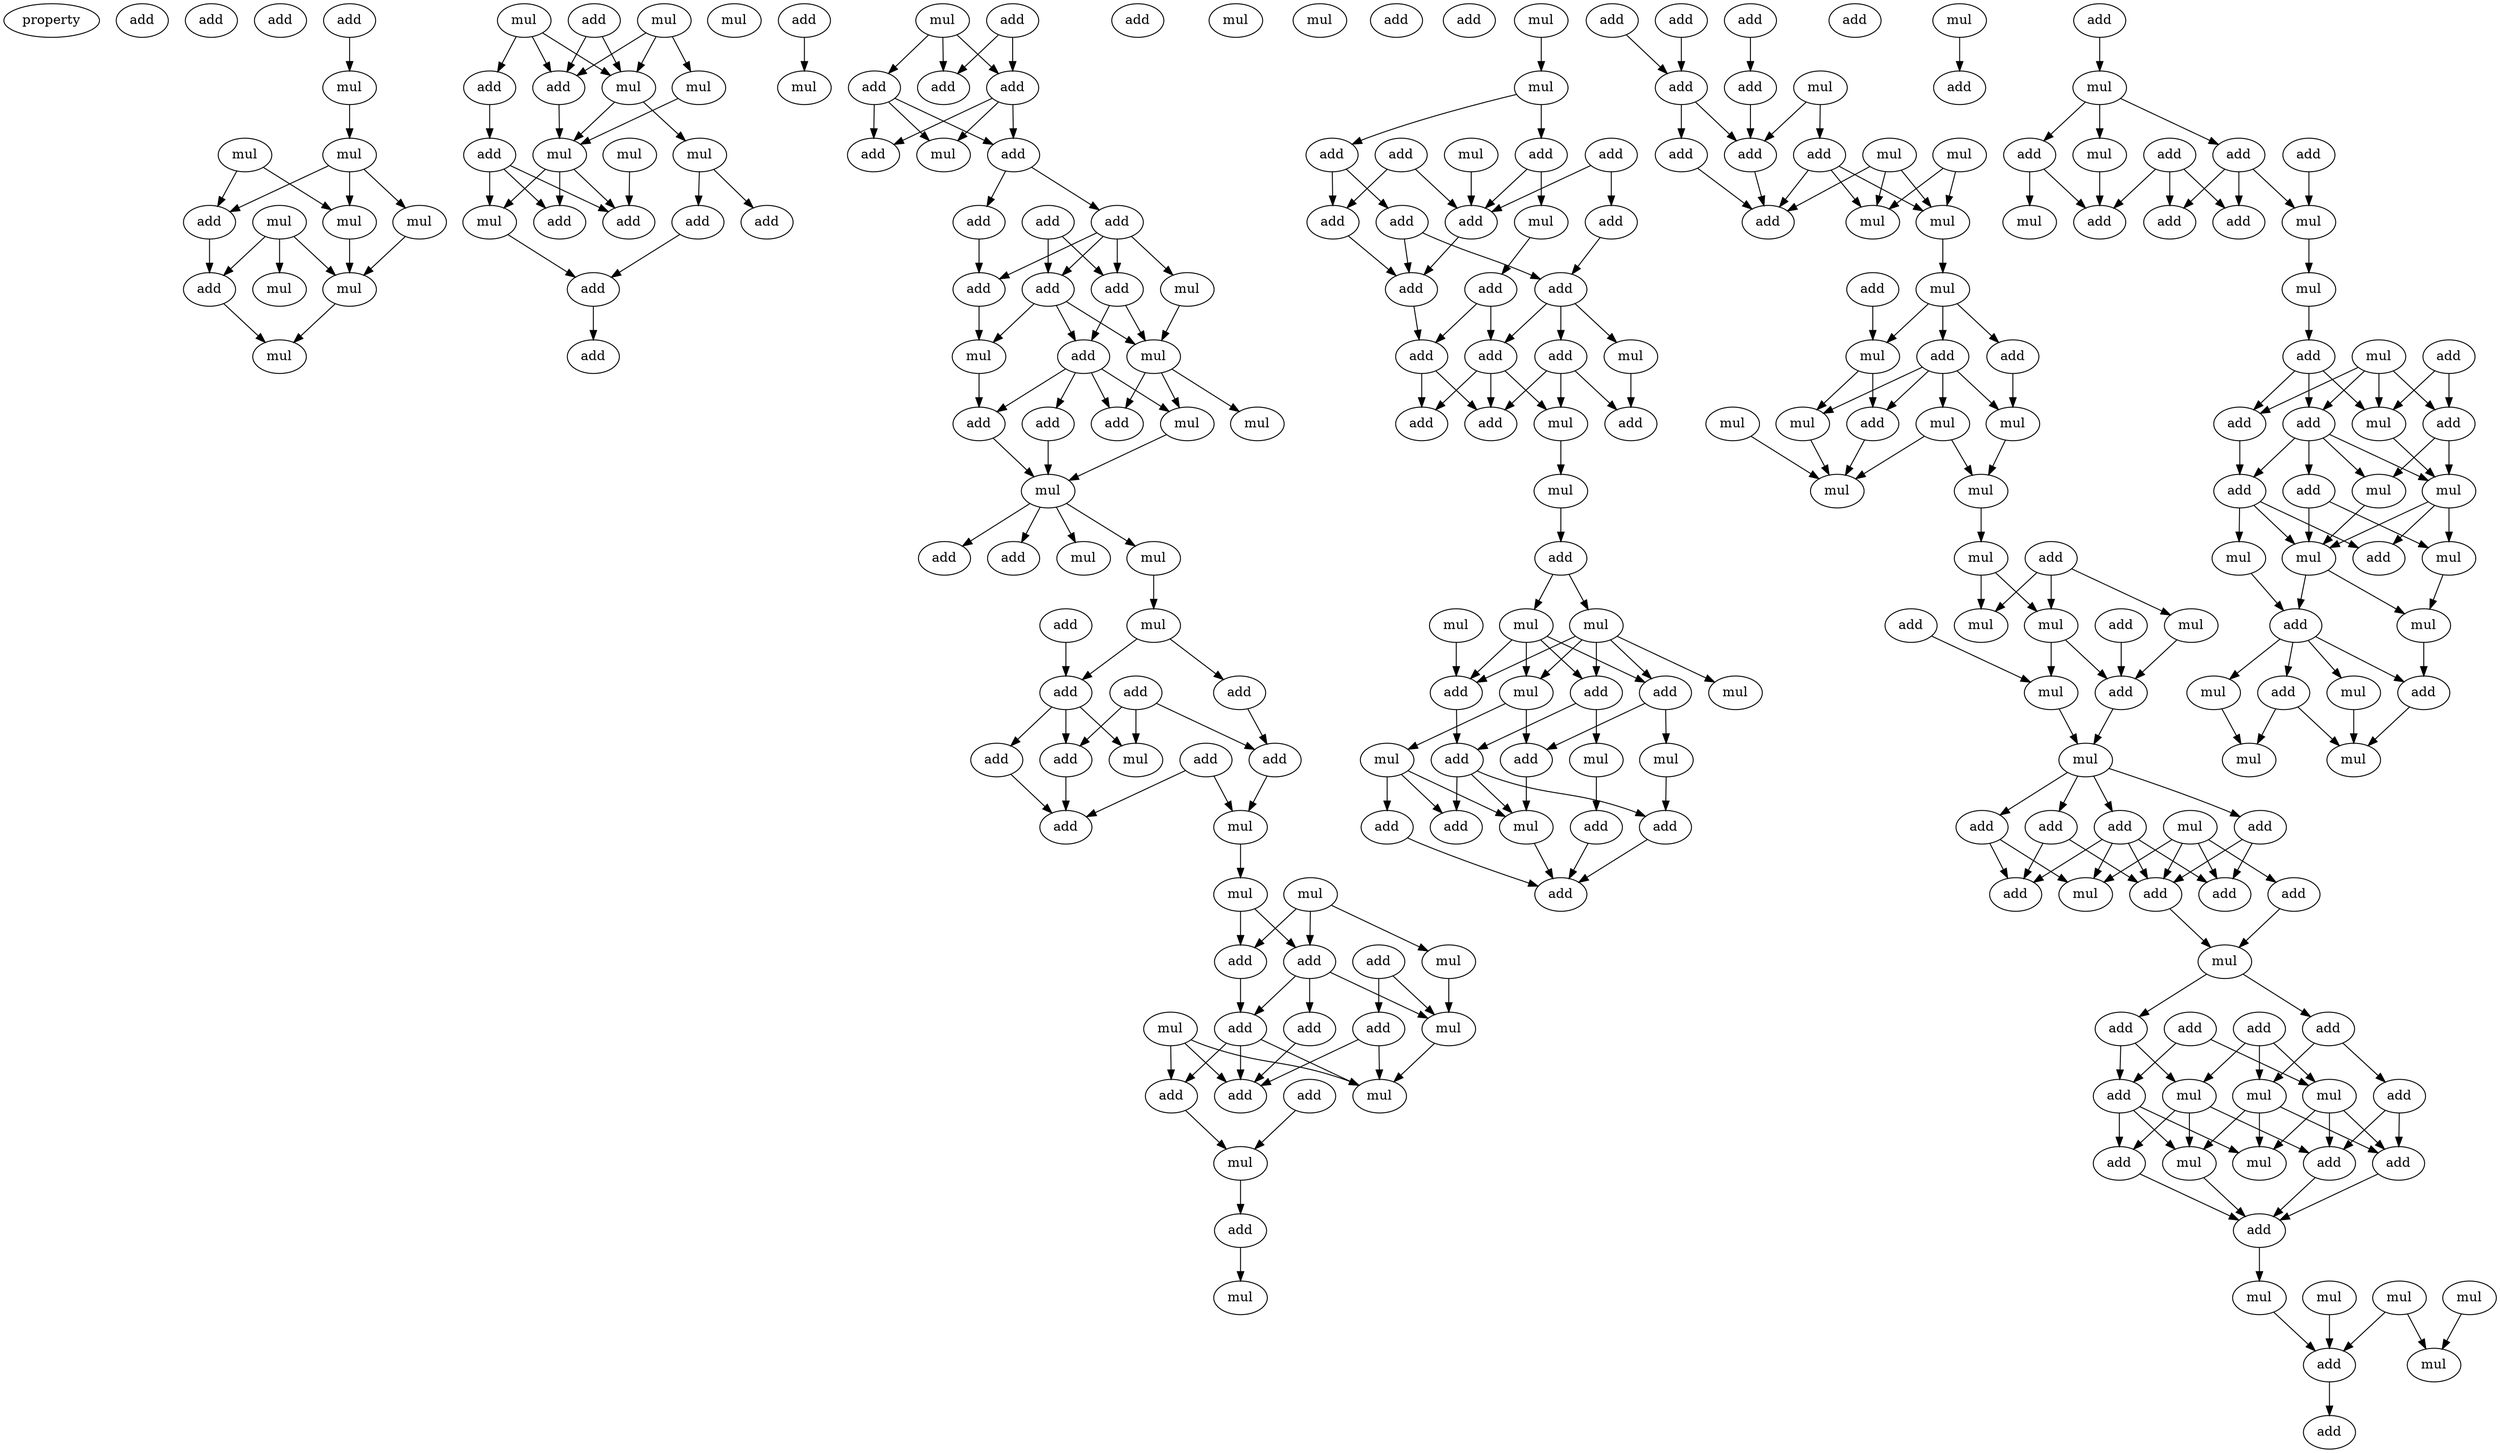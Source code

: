 digraph {
    node [fontcolor=black]
    property [mul=2,lf=1.6]
    0 [ label = add ];
    1 [ label = add ];
    2 [ label = add ];
    3 [ label = add ];
    4 [ label = mul ];
    5 [ label = mul ];
    6 [ label = mul ];
    7 [ label = mul ];
    8 [ label = add ];
    9 [ label = mul ];
    10 [ label = mul ];
    11 [ label = mul ];
    12 [ label = add ];
    13 [ label = mul ];
    14 [ label = mul ];
    15 [ label = mul ];
    16 [ label = mul ];
    17 [ label = add ];
    18 [ label = add ];
    19 [ label = add ];
    20 [ label = mul ];
    21 [ label = mul ];
    22 [ label = mul ];
    23 [ label = mul ];
    24 [ label = mul ];
    25 [ label = mul ];
    26 [ label = add ];
    27 [ label = mul ];
    28 [ label = add ];
    29 [ label = add ];
    30 [ label = add ];
    31 [ label = add ];
    32 [ label = add ];
    33 [ label = add ];
    34 [ label = add ];
    35 [ label = mul ];
    36 [ label = mul ];
    37 [ label = add ];
    38 [ label = add ];
    39 [ label = add ];
    40 [ label = add ];
    41 [ label = add ];
    42 [ label = mul ];
    43 [ label = add ];
    44 [ label = add ];
    45 [ label = add ];
    46 [ label = add ];
    47 [ label = add ];
    48 [ label = add ];
    49 [ label = add ];
    50 [ label = mul ];
    51 [ label = add ];
    52 [ label = mul ];
    53 [ label = add ];
    54 [ label = mul ];
    55 [ label = add ];
    56 [ label = mul ];
    57 [ label = mul ];
    58 [ label = add ];
    59 [ label = add ];
    60 [ label = mul ];
    61 [ label = add ];
    62 [ label = add ];
    63 [ label = mul ];
    64 [ label = mul ];
    65 [ label = mul ];
    66 [ label = add ];
    67 [ label = mul ];
    68 [ label = add ];
    69 [ label = add ];
    70 [ label = add ];
    71 [ label = add ];
    72 [ label = add ];
    73 [ label = mul ];
    74 [ label = add ];
    75 [ label = add ];
    76 [ label = add ];
    77 [ label = mul ];
    78 [ label = mul ];
    79 [ label = mul ];
    80 [ label = add ];
    81 [ label = mul ];
    82 [ label = add ];
    83 [ label = add ];
    84 [ label = mul ];
    85 [ label = mul ];
    86 [ label = add ];
    87 [ label = add ];
    88 [ label = add ];
    89 [ label = add ];
    90 [ label = add ];
    91 [ label = mul ];
    92 [ label = add ];
    93 [ label = mul ];
    94 [ label = add ];
    95 [ label = mul ];
    96 [ label = mul ];
    97 [ label = add ];
    98 [ label = add ];
    99 [ label = mul ];
    100 [ label = mul ];
    101 [ label = mul ];
    102 [ label = add ];
    103 [ label = add ];
    104 [ label = add ];
    105 [ label = add ];
    106 [ label = add ];
    107 [ label = add ];
    108 [ label = mul ];
    109 [ label = add ];
    110 [ label = add ];
    111 [ label = add ];
    112 [ label = add ];
    113 [ label = add ];
    114 [ label = add ];
    115 [ label = mul ];
    116 [ label = add ];
    117 [ label = add ];
    118 [ label = add ];
    119 [ label = mul ];
    120 [ label = add ];
    121 [ label = add ];
    122 [ label = mul ];
    123 [ label = add ];
    124 [ label = mul ];
    125 [ label = mul ];
    126 [ label = mul ];
    127 [ label = mul ];
    128 [ label = add ];
    129 [ label = mul ];
    130 [ label = add ];
    131 [ label = add ];
    132 [ label = mul ];
    133 [ label = mul ];
    134 [ label = add ];
    135 [ label = mul ];
    136 [ label = add ];
    137 [ label = add ];
    138 [ label = add ];
    139 [ label = add ];
    140 [ label = add ];
    141 [ label = mul ];
    142 [ label = add ];
    143 [ label = add ];
    144 [ label = add ];
    145 [ label = add ];
    146 [ label = add ];
    147 [ label = mul ];
    148 [ label = add ];
    149 [ label = add ];
    150 [ label = add ];
    151 [ label = mul ];
    152 [ label = mul ];
    153 [ label = add ];
    154 [ label = mul ];
    155 [ label = mul ];
    156 [ label = add ];
    157 [ label = mul ];
    158 [ label = add ];
    159 [ label = mul ];
    160 [ label = add ];
    161 [ label = add ];
    162 [ label = mul ];
    163 [ label = mul ];
    164 [ label = mul ];
    165 [ label = mul ];
    166 [ label = add ];
    167 [ label = mul ];
    168 [ label = mul ];
    169 [ label = add ];
    170 [ label = mul ];
    171 [ label = add ];
    172 [ label = mul ];
    173 [ label = add ];
    174 [ label = mul ];
    175 [ label = add ];
    176 [ label = mul ];
    177 [ label = mul ];
    178 [ label = add ];
    179 [ label = mul ];
    180 [ label = add ];
    181 [ label = mul ];
    182 [ label = add ];
    183 [ label = add ];
    184 [ label = add ];
    185 [ label = add ];
    186 [ label = add ];
    187 [ label = add ];
    188 [ label = add ];
    189 [ label = mul ];
    190 [ label = mul ];
    191 [ label = add ];
    192 [ label = add ];
    193 [ label = add ];
    194 [ label = add ];
    195 [ label = add ];
    196 [ label = mul ];
    197 [ label = add ];
    198 [ label = mul ];
    199 [ label = mul ];
    200 [ label = mul ];
    201 [ label = add ];
    202 [ label = mul ];
    203 [ label = add ];
    204 [ label = add ];
    205 [ label = add ];
    206 [ label = mul ];
    207 [ label = mul ];
    208 [ label = mul ];
    209 [ label = mul ];
    210 [ label = mul ];
    211 [ label = add ];
    212 [ label = mul ];
    213 [ label = add ];
    214 [ label = add ];
    215 [ label = add ];
    216 [ label = mul ];
    217 [ label = add ];
    218 [ label = mul ];
    219 [ label = add ];
    220 [ label = add ];
    221 [ label = add ];
    222 [ label = mul ];
    223 [ label = add ];
    224 [ label = add ];
    225 [ label = mul ];
    226 [ label = add ];
    227 [ label = mul ];
    228 [ label = mul ];
    229 [ label = add ];
    230 [ label = add ];
    231 [ label = add ];
    232 [ label = add ];
    233 [ label = add ];
    234 [ label = mul ];
    235 [ label = add ];
    236 [ label = mul ];
    237 [ label = add ];
    238 [ label = mul ];
    239 [ label = add ];
    240 [ label = mul ];
    241 [ label = mul ];
    242 [ label = mul ];
    243 [ label = mul ];
    244 [ label = add ];
    245 [ label = add ];
    246 [ label = mul ];
    247 [ label = add ];
    248 [ label = mul ];
    249 [ label = mul ];
    250 [ label = mul ];
    3 -> 4 [ name = 0 ];
    4 -> 5 [ name = 1 ];
    5 -> 7 [ name = 2 ];
    5 -> 8 [ name = 3 ];
    5 -> 9 [ name = 4 ];
    6 -> 8 [ name = 5 ];
    6 -> 9 [ name = 6 ];
    7 -> 13 [ name = 7 ];
    8 -> 12 [ name = 8 ];
    9 -> 13 [ name = 9 ];
    10 -> 11 [ name = 10 ];
    10 -> 12 [ name = 11 ];
    10 -> 13 [ name = 12 ];
    12 -> 14 [ name = 13 ];
    13 -> 14 [ name = 14 ];
    15 -> 18 [ name = 15 ];
    15 -> 19 [ name = 16 ];
    15 -> 20 [ name = 17 ];
    16 -> 18 [ name = 18 ];
    16 -> 20 [ name = 19 ];
    16 -> 21 [ name = 20 ];
    17 -> 18 [ name = 21 ];
    17 -> 20 [ name = 22 ];
    18 -> 23 [ name = 23 ];
    19 -> 26 [ name = 24 ];
    20 -> 23 [ name = 25 ];
    20 -> 24 [ name = 26 ];
    21 -> 23 [ name = 27 ];
    23 -> 27 [ name = 28 ];
    23 -> 30 [ name = 29 ];
    23 -> 31 [ name = 30 ];
    24 -> 28 [ name = 31 ];
    24 -> 29 [ name = 32 ];
    25 -> 31 [ name = 33 ];
    26 -> 27 [ name = 34 ];
    26 -> 30 [ name = 35 ];
    26 -> 31 [ name = 36 ];
    27 -> 32 [ name = 37 ];
    28 -> 32 [ name = 38 ];
    32 -> 33 [ name = 39 ];
    34 -> 36 [ name = 40 ];
    35 -> 38 [ name = 41 ];
    35 -> 39 [ name = 42 ];
    35 -> 40 [ name = 43 ];
    37 -> 38 [ name = 44 ];
    37 -> 39 [ name = 45 ];
    38 -> 41 [ name = 46 ];
    38 -> 42 [ name = 47 ];
    38 -> 43 [ name = 48 ];
    40 -> 41 [ name = 49 ];
    40 -> 42 [ name = 50 ];
    40 -> 43 [ name = 51 ];
    43 -> 44 [ name = 52 ];
    43 -> 46 [ name = 53 ];
    44 -> 47 [ name = 54 ];
    44 -> 49 [ name = 55 ];
    44 -> 50 [ name = 56 ];
    44 -> 51 [ name = 57 ];
    45 -> 49 [ name = 58 ];
    45 -> 51 [ name = 59 ];
    46 -> 47 [ name = 60 ];
    47 -> 52 [ name = 61 ];
    49 -> 53 [ name = 62 ];
    49 -> 54 [ name = 63 ];
    50 -> 54 [ name = 64 ];
    51 -> 52 [ name = 65 ];
    51 -> 53 [ name = 66 ];
    51 -> 54 [ name = 67 ];
    52 -> 55 [ name = 68 ];
    53 -> 55 [ name = 69 ];
    53 -> 57 [ name = 70 ];
    53 -> 58 [ name = 71 ];
    53 -> 59 [ name = 72 ];
    54 -> 56 [ name = 73 ];
    54 -> 57 [ name = 74 ];
    54 -> 58 [ name = 75 ];
    55 -> 60 [ name = 76 ];
    57 -> 60 [ name = 77 ];
    59 -> 60 [ name = 78 ];
    60 -> 61 [ name = 79 ];
    60 -> 62 [ name = 80 ];
    60 -> 63 [ name = 81 ];
    60 -> 65 [ name = 82 ];
    65 -> 67 [ name = 83 ];
    66 -> 68 [ name = 84 ];
    67 -> 68 [ name = 85 ];
    67 -> 69 [ name = 86 ];
    68 -> 71 [ name = 87 ];
    68 -> 73 [ name = 88 ];
    68 -> 74 [ name = 89 ];
    69 -> 72 [ name = 90 ];
    70 -> 71 [ name = 91 ];
    70 -> 72 [ name = 92 ];
    70 -> 73 [ name = 93 ];
    71 -> 76 [ name = 94 ];
    72 -> 77 [ name = 95 ];
    74 -> 76 [ name = 96 ];
    75 -> 76 [ name = 97 ];
    75 -> 77 [ name = 98 ];
    77 -> 78 [ name = 99 ];
    78 -> 82 [ name = 100 ];
    78 -> 83 [ name = 101 ];
    79 -> 81 [ name = 102 ];
    79 -> 82 [ name = 103 ];
    79 -> 83 [ name = 104 ];
    80 -> 85 [ name = 105 ];
    80 -> 88 [ name = 106 ];
    81 -> 85 [ name = 107 ];
    82 -> 86 [ name = 108 ];
    83 -> 85 [ name = 109 ];
    83 -> 86 [ name = 110 ];
    83 -> 87 [ name = 111 ];
    84 -> 89 [ name = 112 ];
    84 -> 90 [ name = 113 ];
    84 -> 91 [ name = 114 ];
    85 -> 91 [ name = 115 ];
    86 -> 89 [ name = 116 ];
    86 -> 90 [ name = 117 ];
    86 -> 91 [ name = 118 ];
    87 -> 89 [ name = 119 ];
    88 -> 89 [ name = 120 ];
    88 -> 91 [ name = 121 ];
    90 -> 93 [ name = 122 ];
    92 -> 93 [ name = 123 ];
    93 -> 94 [ name = 124 ];
    94 -> 96 [ name = 125 ];
    99 -> 100 [ name = 126 ];
    100 -> 104 [ name = 127 ];
    100 -> 105 [ name = 128 ];
    101 -> 110 [ name = 129 ];
    102 -> 106 [ name = 130 ];
    102 -> 110 [ name = 131 ];
    103 -> 109 [ name = 132 ];
    103 -> 110 [ name = 133 ];
    104 -> 106 [ name = 134 ];
    104 -> 107 [ name = 135 ];
    105 -> 108 [ name = 136 ];
    105 -> 110 [ name = 137 ];
    106 -> 113 [ name = 138 ];
    107 -> 112 [ name = 139 ];
    107 -> 113 [ name = 140 ];
    108 -> 111 [ name = 141 ];
    109 -> 112 [ name = 142 ];
    110 -> 113 [ name = 143 ];
    111 -> 114 [ name = 144 ];
    111 -> 117 [ name = 145 ];
    112 -> 114 [ name = 146 ];
    112 -> 115 [ name = 147 ];
    112 -> 116 [ name = 148 ];
    113 -> 117 [ name = 149 ];
    114 -> 118 [ name = 150 ];
    114 -> 119 [ name = 151 ];
    114 -> 120 [ name = 152 ];
    115 -> 121 [ name = 153 ];
    116 -> 119 [ name = 154 ];
    116 -> 120 [ name = 155 ];
    116 -> 121 [ name = 156 ];
    117 -> 118 [ name = 157 ];
    117 -> 120 [ name = 158 ];
    119 -> 122 [ name = 159 ];
    122 -> 123 [ name = 160 ];
    123 -> 125 [ name = 161 ];
    123 -> 126 [ name = 162 ];
    124 -> 130 [ name = 163 ];
    125 -> 127 [ name = 164 ];
    125 -> 128 [ name = 165 ];
    125 -> 129 [ name = 166 ];
    125 -> 130 [ name = 167 ];
    125 -> 131 [ name = 168 ];
    126 -> 127 [ name = 169 ];
    126 -> 128 [ name = 170 ];
    126 -> 130 [ name = 171 ];
    126 -> 131 [ name = 172 ];
    127 -> 132 [ name = 173 ];
    127 -> 134 [ name = 174 ];
    128 -> 133 [ name = 175 ];
    128 -> 136 [ name = 176 ];
    130 -> 136 [ name = 177 ];
    131 -> 134 [ name = 178 ];
    131 -> 135 [ name = 179 ];
    132 -> 137 [ name = 180 ];
    132 -> 138 [ name = 181 ];
    132 -> 141 [ name = 182 ];
    133 -> 140 [ name = 183 ];
    134 -> 141 [ name = 184 ];
    135 -> 139 [ name = 185 ];
    136 -> 137 [ name = 186 ];
    136 -> 139 [ name = 187 ];
    136 -> 141 [ name = 188 ];
    138 -> 142 [ name = 189 ];
    139 -> 142 [ name = 190 ];
    140 -> 142 [ name = 191 ];
    141 -> 142 [ name = 192 ];
    143 -> 148 [ name = 193 ];
    144 -> 146 [ name = 194 ];
    145 -> 146 [ name = 195 ];
    146 -> 150 [ name = 196 ];
    146 -> 153 [ name = 197 ];
    147 -> 149 [ name = 198 ];
    147 -> 150 [ name = 199 ];
    148 -> 150 [ name = 200 ];
    149 -> 154 [ name = 201 ];
    149 -> 155 [ name = 202 ];
    149 -> 156 [ name = 203 ];
    150 -> 156 [ name = 204 ];
    151 -> 154 [ name = 205 ];
    151 -> 155 [ name = 206 ];
    152 -> 154 [ name = 207 ];
    152 -> 155 [ name = 208 ];
    152 -> 156 [ name = 209 ];
    153 -> 156 [ name = 210 ];
    155 -> 157 [ name = 211 ];
    157 -> 159 [ name = 212 ];
    157 -> 160 [ name = 213 ];
    157 -> 161 [ name = 214 ];
    158 -> 159 [ name = 215 ];
    159 -> 163 [ name = 216 ];
    159 -> 166 [ name = 217 ];
    160 -> 164 [ name = 218 ];
    161 -> 163 [ name = 219 ];
    161 -> 164 [ name = 220 ];
    161 -> 165 [ name = 221 ];
    161 -> 166 [ name = 222 ];
    162 -> 167 [ name = 223 ];
    163 -> 167 [ name = 224 ];
    164 -> 168 [ name = 225 ];
    165 -> 167 [ name = 226 ];
    165 -> 168 [ name = 227 ];
    166 -> 167 [ name = 228 ];
    168 -> 170 [ name = 229 ];
    170 -> 172 [ name = 230 ];
    170 -> 176 [ name = 231 ];
    171 -> 172 [ name = 232 ];
    171 -> 174 [ name = 233 ];
    171 -> 176 [ name = 234 ];
    173 -> 177 [ name = 235 ];
    174 -> 178 [ name = 236 ];
    175 -> 178 [ name = 237 ];
    176 -> 177 [ name = 238 ];
    176 -> 178 [ name = 239 ];
    177 -> 179 [ name = 240 ];
    178 -> 179 [ name = 241 ];
    179 -> 180 [ name = 242 ];
    179 -> 182 [ name = 243 ];
    179 -> 183 [ name = 244 ];
    179 -> 184 [ name = 245 ];
    180 -> 185 [ name = 246 ];
    180 -> 186 [ name = 247 ];
    181 -> 185 [ name = 248 ];
    181 -> 186 [ name = 249 ];
    181 -> 188 [ name = 250 ];
    181 -> 189 [ name = 251 ];
    182 -> 187 [ name = 252 ];
    182 -> 189 [ name = 253 ];
    183 -> 185 [ name = 254 ];
    183 -> 187 [ name = 255 ];
    184 -> 185 [ name = 256 ];
    184 -> 186 [ name = 257 ];
    184 -> 187 [ name = 258 ];
    184 -> 189 [ name = 259 ];
    185 -> 190 [ name = 260 ];
    188 -> 190 [ name = 261 ];
    190 -> 191 [ name = 262 ];
    190 -> 193 [ name = 263 ];
    191 -> 195 [ name = 264 ];
    191 -> 199 [ name = 265 ];
    192 -> 196 [ name = 266 ];
    192 -> 197 [ name = 267 ];
    193 -> 197 [ name = 268 ];
    193 -> 198 [ name = 269 ];
    194 -> 196 [ name = 270 ];
    194 -> 198 [ name = 271 ];
    194 -> 199 [ name = 272 ];
    195 -> 201 [ name = 273 ];
    195 -> 203 [ name = 274 ];
    196 -> 201 [ name = 275 ];
    196 -> 202 [ name = 276 ];
    196 -> 203 [ name = 277 ];
    197 -> 200 [ name = 278 ];
    197 -> 202 [ name = 279 ];
    197 -> 204 [ name = 280 ];
    198 -> 200 [ name = 281 ];
    198 -> 203 [ name = 282 ];
    198 -> 204 [ name = 283 ];
    199 -> 200 [ name = 284 ];
    199 -> 201 [ name = 285 ];
    199 -> 202 [ name = 286 ];
    200 -> 205 [ name = 287 ];
    201 -> 205 [ name = 288 ];
    203 -> 205 [ name = 289 ];
    204 -> 205 [ name = 290 ];
    205 -> 206 [ name = 291 ];
    206 -> 211 [ name = 292 ];
    207 -> 211 [ name = 293 ];
    208 -> 210 [ name = 294 ];
    208 -> 211 [ name = 295 ];
    209 -> 210 [ name = 296 ];
    211 -> 213 [ name = 297 ];
    212 -> 214 [ name = 298 ];
    215 -> 216 [ name = 299 ];
    216 -> 217 [ name = 300 ];
    216 -> 218 [ name = 301 ];
    216 -> 220 [ name = 302 ];
    217 -> 223 [ name = 303 ];
    217 -> 225 [ name = 304 ];
    217 -> 226 [ name = 305 ];
    218 -> 224 [ name = 306 ];
    219 -> 225 [ name = 307 ];
    220 -> 222 [ name = 308 ];
    220 -> 224 [ name = 309 ];
    221 -> 223 [ name = 310 ];
    221 -> 224 [ name = 311 ];
    221 -> 226 [ name = 312 ];
    225 -> 227 [ name = 313 ];
    227 -> 230 [ name = 314 ];
    228 -> 231 [ name = 315 ];
    228 -> 232 [ name = 316 ];
    228 -> 233 [ name = 317 ];
    228 -> 234 [ name = 318 ];
    229 -> 233 [ name = 319 ];
    229 -> 234 [ name = 320 ];
    230 -> 231 [ name = 321 ];
    230 -> 232 [ name = 322 ];
    230 -> 234 [ name = 323 ];
    231 -> 237 [ name = 324 ];
    232 -> 235 [ name = 325 ];
    232 -> 236 [ name = 326 ];
    232 -> 237 [ name = 327 ];
    232 -> 238 [ name = 328 ];
    233 -> 236 [ name = 329 ];
    233 -> 238 [ name = 330 ];
    234 -> 236 [ name = 331 ];
    235 -> 240 [ name = 332 ];
    235 -> 242 [ name = 333 ];
    236 -> 239 [ name = 334 ];
    236 -> 240 [ name = 335 ];
    236 -> 242 [ name = 336 ];
    237 -> 239 [ name = 337 ];
    237 -> 241 [ name = 338 ];
    237 -> 242 [ name = 339 ];
    238 -> 242 [ name = 340 ];
    240 -> 243 [ name = 341 ];
    241 -> 244 [ name = 342 ];
    242 -> 243 [ name = 343 ];
    242 -> 244 [ name = 344 ];
    243 -> 247 [ name = 345 ];
    244 -> 245 [ name = 346 ];
    244 -> 246 [ name = 347 ];
    244 -> 247 [ name = 348 ];
    244 -> 248 [ name = 349 ];
    245 -> 249 [ name = 350 ];
    245 -> 250 [ name = 351 ];
    246 -> 250 [ name = 352 ];
    247 -> 250 [ name = 353 ];
    248 -> 249 [ name = 354 ];
}

